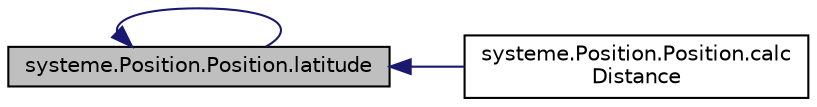 digraph "systeme.Position.Position.latitude"
{
 // INTERACTIVE_SVG=YES
  edge [fontname="Helvetica",fontsize="10",labelfontname="Helvetica",labelfontsize="10"];
  node [fontname="Helvetica",fontsize="10",shape=record];
  rankdir="LR";
  Node1 [label="systeme.Position.Position.latitude",height=0.2,width=0.4,color="black", fillcolor="grey75", style="filled" fontcolor="black"];
  Node1 -> Node1 [dir="back",color="midnightblue",fontsize="10",style="solid",fontname="Helvetica"];
  Node1 -> Node2 [dir="back",color="midnightblue",fontsize="10",style="solid",fontname="Helvetica"];
  Node2 [label="systeme.Position.Position.calc\lDistance",height=0.2,width=0.4,color="black", fillcolor="white", style="filled",URL="$classsysteme_1_1_position_1_1_position.html#a46382819c33fff5ba504238adf1a1308",tooltip="calcule la distance à vol d&#39;oiseau entre la position courante et celle passée en paramètre ..."];
}
